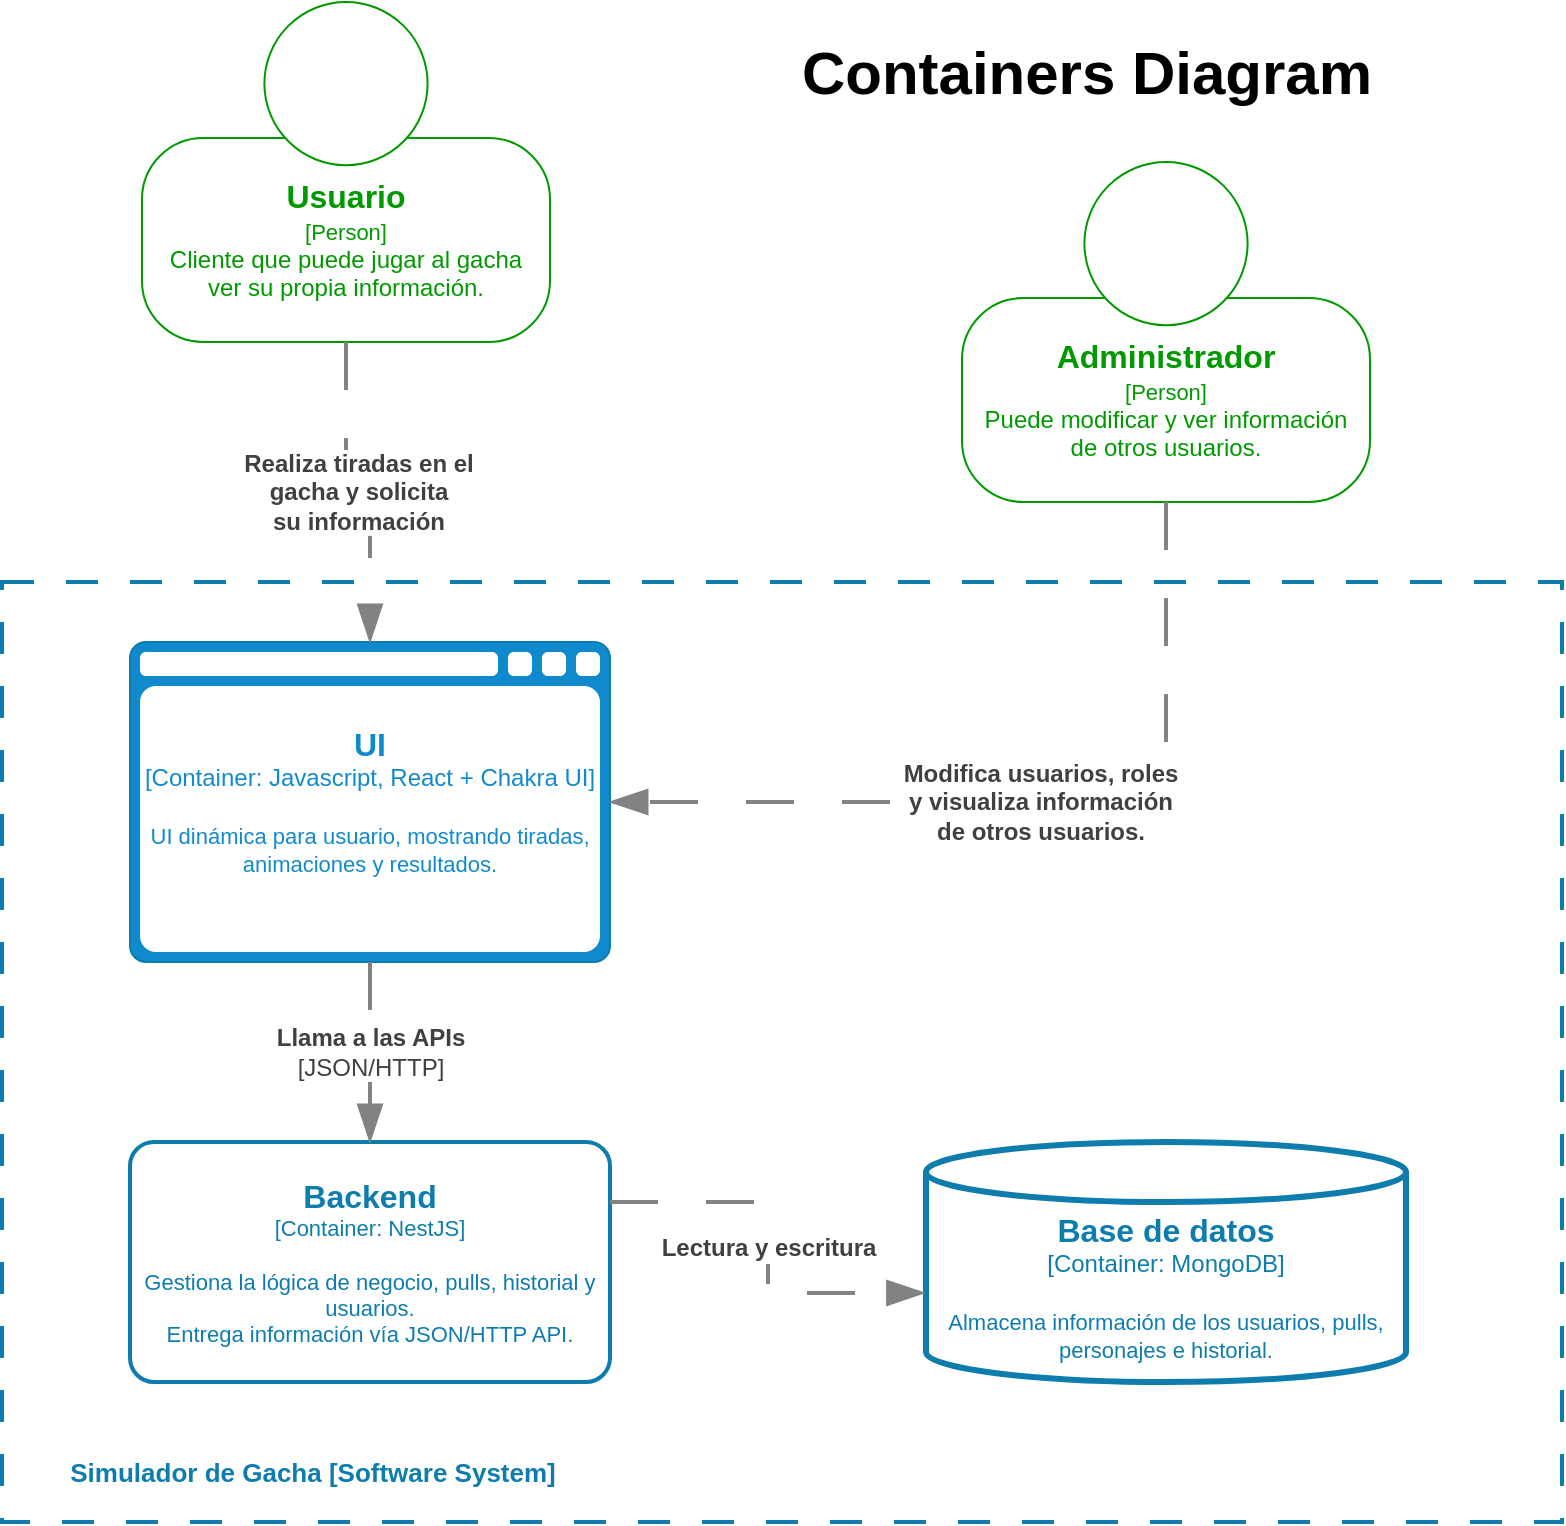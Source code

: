 <mxfile version="28.0.4">
  <diagram name="Página-1" id="YvWDdfnbkkGfdAt3rinw">
    <mxGraphModel dx="1426" dy="841" grid="1" gridSize="10" guides="1" tooltips="1" connect="1" arrows="1" fold="1" page="1" pageScale="1" pageWidth="827" pageHeight="1169" math="0" shadow="0">
      <root>
        <mxCell id="0" />
        <mxCell id="1" parent="0" />
        <mxCell id="SUk9in6WjwDjqGugAQpC-22" value="" style="rounded=0;whiteSpace=wrap;html=1;fillColor=none;dashed=1;dashPattern=8 8;strokeWidth=2;strokeColor=#0E7DAD;" vertex="1" parent="1">
          <mxGeometry x="140" y="440" width="780" height="470" as="geometry" />
        </mxCell>
        <mxCell id="SUk9in6WjwDjqGugAQpC-1" value="Containers Diagram" style="text;html=1;align=center;verticalAlign=middle;resizable=0;points=[];autosize=1;strokeColor=none;fillColor=none;fontSize=30;fontStyle=1" vertex="1" parent="1">
          <mxGeometry x="537" y="160" width="290" height="50" as="geometry" />
        </mxCell>
        <mxCell id="SUk9in6WjwDjqGugAQpC-2" value="" style="group;spacingLeft=10;spacingRight=10;" vertex="1" connectable="0" parent="1">
          <mxGeometry x="210" y="150" width="204" height="170" as="geometry" />
        </mxCell>
        <mxCell id="SUk9in6WjwDjqGugAQpC-3" value="&lt;font style=&quot;&quot;&gt;&lt;font style=&quot;font-size: 16px;&quot;&gt;&lt;b style=&quot;&quot;&gt;Usuario&lt;/b&gt;&lt;/font&gt;&lt;br&gt;&lt;font style=&quot;font-size: 11px;&quot;&gt;[Person]&lt;/font&gt;&lt;/font&gt;&lt;div&gt;&lt;font&gt;Cliente que puede jugar al gacha ver su propia información.&lt;/font&gt;&lt;/div&gt;" style="rounded=1;whiteSpace=wrap;html=1;arcSize=30;strokeColor=#009900;fontColor=#009900;spacingLeft=10;spacingRight=10;spacing=2;" vertex="1" parent="SUk9in6WjwDjqGugAQpC-2">
          <mxGeometry y="68" width="204" height="102" as="geometry" />
        </mxCell>
        <mxCell id="SUk9in6WjwDjqGugAQpC-4" value="" style="ellipse;whiteSpace=wrap;html=1;aspect=fixed;fontColor=#009900;strokeColor=#009900;" vertex="1" parent="SUk9in6WjwDjqGugAQpC-2">
          <mxGeometry x="61.2" width="81.6" height="81.6" as="geometry" />
        </mxCell>
        <object placeholders="1" c4Name="UI" c4Type="Container" c4Technology="Javascript, React + Chakra UI" c4Description="UI dinámica para usuario, mostrando tiradas, animaciones y resultados." label="&lt;font style=&quot;font-size: 16px&quot;&gt;&lt;b&gt;%c4Name%&lt;/b&gt;&lt;/font&gt;&lt;div&gt;[%c4Type%:&amp;nbsp;%c4Technology%]&lt;/div&gt;&lt;br&gt;&lt;div&gt;&lt;font style=&quot;font-size: 11px&quot;&gt;&lt;font&gt;%c4Description%&lt;/font&gt;&lt;/font&gt;&lt;/div&gt;" id="SUk9in6WjwDjqGugAQpC-6">
          <mxCell style="shape=mxgraph.c4.webBrowserContainer2;whiteSpace=wrap;html=1;boundedLbl=1;rounded=0;labelBackgroundColor=none;strokeColor=#118ACD;fillColor=none;strokeColor=#118ACD;strokeColor2=#0E7DAD;fontSize=12;fontColor=#118ACD;align=center;metaEdit=1;points=[[0.5,0,0],[1,0.25,0],[1,0.5,0],[1,0.75,0],[0.5,1,0],[0,0.75,0],[0,0.5,0],[0,0.25,0]];resizable=0;" vertex="1" parent="1">
            <mxGeometry x="204" y="470" width="240" height="160" as="geometry" />
          </mxCell>
        </object>
        <object placeholders="1" c4Type="Relationship" c4Description="Realiza tiradas en el&#xa; gacha y solicita &#xa;su información" label="&lt;div style=&quot;text-align: left&quot;&gt;&lt;div style=&quot;text-align: center&quot;&gt;&lt;b&gt;%c4Description%&lt;/b&gt;&lt;/div&gt;&lt;/div&gt;" id="SUk9in6WjwDjqGugAQpC-10">
          <mxCell style="endArrow=blockThin;html=1;fontSize=12;fontColor=#404040;strokeWidth=2;endFill=1;strokeColor=#828282;elbow=vertical;metaEdit=1;endSize=14;startSize=14;jumpStyle=arc;jumpSize=16;rounded=0;edgeStyle=orthogonalEdgeStyle;exitX=0.5;exitY=1;exitDx=0;exitDy=0;entryX=0.5;entryY=0;entryDx=0;entryDy=0;entryPerimeter=0;dashed=1;dashPattern=12 12;" edge="1" parent="1" source="SUk9in6WjwDjqGugAQpC-3" target="SUk9in6WjwDjqGugAQpC-6">
            <mxGeometry width="240" relative="1" as="geometry">
              <mxPoint x="150" y="520" as="sourcePoint" />
              <mxPoint x="440" y="410" as="targetPoint" />
            </mxGeometry>
          </mxCell>
        </object>
        <object placeholders="1" c4Name="Backend" c4Type="Container" c4Technology="NestJS" c4Description="Gestiona la lógica de negocio, pulls, historial y usuarios.&#xa;Entrega información vía JSON/HTTP API." label="&lt;font style=&quot;font-size: 16px&quot;&gt;&lt;b&gt;%c4Name%&lt;/b&gt;&lt;/font&gt;&lt;div&gt;[%c4Type%: %c4Technology%]&lt;/div&gt;&lt;br&gt;&lt;div&gt;&lt;font style=&quot;font-size: 11px&quot;&gt;&lt;font&gt;%c4Description%&lt;/font&gt;&lt;/font&gt;&lt;/div&gt;" id="SUk9in6WjwDjqGugAQpC-11">
          <mxCell style="rounded=1;whiteSpace=wrap;html=1;fontSize=11;labelBackgroundColor=none;fillColor=none;fontColor=#0E7DAD;align=center;arcSize=10;strokeColor=#0E7DAD;metaEdit=1;resizable=0;points=[[0.25,0,0],[0.5,0,0],[0.75,0,0],[1,0.25,0],[1,0.5,0],[1,0.75,0],[0.75,1,0],[0.5,1,0],[0.25,1,0],[0,0.75,0],[0,0.5,0],[0,0.25,0]];strokeWidth=2;" vertex="1" parent="1">
            <mxGeometry x="204" y="720" width="240" height="120" as="geometry" />
          </mxCell>
        </object>
        <object placeholders="1" c4Type="Relationship" c4Technology="JSON/HTTP" c4Description="Llama a las APIs" label="&lt;div style=&quot;text-align: left&quot;&gt;&lt;div style=&quot;text-align: center&quot;&gt;&lt;b&gt;%c4Description%&lt;/b&gt;&lt;/div&gt;&lt;div style=&quot;text-align: center&quot;&gt;[%c4Technology%]&lt;/div&gt;&lt;/div&gt;" id="SUk9in6WjwDjqGugAQpC-12">
          <mxCell style="endArrow=blockThin;html=1;fontSize=12;fontColor=#404040;strokeWidth=2;endFill=1;strokeColor=#828282;elbow=vertical;metaEdit=1;endSize=14;startSize=14;jumpStyle=arc;jumpSize=16;rounded=0;edgeStyle=orthogonalEdgeStyle;exitX=0.5;exitY=1;exitDx=0;exitDy=0;exitPerimeter=0;entryX=0.5;entryY=0;entryDx=0;entryDy=0;entryPerimeter=0;dashed=1;dashPattern=12 12;" edge="1" parent="1" source="SUk9in6WjwDjqGugAQpC-6" target="SUk9in6WjwDjqGugAQpC-11">
            <mxGeometry width="240" relative="1" as="geometry">
              <mxPoint x="170" y="670" as="sourcePoint" />
              <mxPoint x="410" y="670" as="targetPoint" />
              <mxPoint as="offset" />
            </mxGeometry>
          </mxCell>
        </object>
        <object placeholders="1" c4Name="Base de datos" c4Type="Container" c4Technology="MongoDB" c4Description="Almacena información de los usuarios, pulls, personajes e historial." label="&lt;font style=&quot;font-size: 16px&quot;&gt;&lt;b&gt;%c4Name%&lt;/b&gt;&lt;/font&gt;&lt;div&gt;[%c4Type%:&amp;nbsp;%c4Technology%]&lt;/div&gt;&lt;br&gt;&lt;div&gt;&lt;font style=&quot;font-size: 11px&quot;&gt;&lt;font&gt;%c4Description%&lt;/font&gt;&lt;/font&gt;&lt;/div&gt;" id="SUk9in6WjwDjqGugAQpC-14">
          <mxCell style="shape=cylinder3;size=15;whiteSpace=wrap;html=1;boundedLbl=1;rounded=0;labelBackgroundColor=none;fillColor=none;fontSize=12;fontColor=#0E7DAD;align=center;strokeColor=#0E7DAD;metaEdit=1;points=[[0.5,0,0],[1,0.25,0],[1,0.5,0],[1,0.75,0],[0.5,1,0],[0,0.75,0],[0,0.5,0],[0,0.25,0]];resizable=0;strokeWidth=3;" vertex="1" parent="1">
            <mxGeometry x="602" y="720" width="240" height="120" as="geometry" />
          </mxCell>
        </object>
        <object placeholders="1" c4Type="Relationship" c4Description="Lectura y escritura" label="&lt;div style=&quot;text-align: left&quot;&gt;&lt;div style=&quot;text-align: center&quot;&gt;&lt;b&gt;%c4Description%&lt;/b&gt;&lt;/div&gt;&lt;/div&gt;" id="SUk9in6WjwDjqGugAQpC-15">
          <mxCell style="endArrow=blockThin;html=1;fontSize=12;fontColor=#404040;strokeWidth=2;endFill=1;strokeColor=#828282;elbow=vertical;metaEdit=1;endSize=14;startSize=14;jumpStyle=arc;jumpSize=16;rounded=0;edgeStyle=orthogonalEdgeStyle;exitX=1;exitY=0.25;exitDx=0;exitDy=0;exitPerimeter=0;entryX=-0.003;entryY=0.629;entryDx=0;entryDy=0;entryPerimeter=0;dashed=1;dashPattern=12 12;" edge="1" parent="1" source="SUk9in6WjwDjqGugAQpC-11" target="SUk9in6WjwDjqGugAQpC-14">
            <mxGeometry width="240" relative="1" as="geometry">
              <mxPoint x="530" y="880" as="sourcePoint" />
              <mxPoint x="670" y="780" as="targetPoint" />
            </mxGeometry>
          </mxCell>
        </object>
        <mxCell id="SUk9in6WjwDjqGugAQpC-16" value="" style="group;spacingLeft=10;spacingRight=10;" vertex="1" connectable="0" parent="1">
          <mxGeometry x="620" y="230" width="204" height="170" as="geometry" />
        </mxCell>
        <mxCell id="SUk9in6WjwDjqGugAQpC-17" value="&lt;font style=&quot;&quot;&gt;&lt;font style=&quot;font-size: 16px;&quot;&gt;&lt;b style=&quot;&quot;&gt;Administrador&lt;/b&gt;&lt;/font&gt;&lt;br&gt;&lt;font style=&quot;font-size: 11px;&quot;&gt;[Person]&lt;/font&gt;&lt;/font&gt;&lt;div&gt;&lt;font&gt;Puede modificar y ver información de otros usuarios.&lt;/font&gt;&lt;/div&gt;" style="rounded=1;whiteSpace=wrap;html=1;arcSize=30;strokeColor=#009900;fontColor=#009900;spacingLeft=10;spacingRight=10;spacing=2;" vertex="1" parent="SUk9in6WjwDjqGugAQpC-16">
          <mxGeometry y="68" width="204" height="102" as="geometry" />
        </mxCell>
        <mxCell id="SUk9in6WjwDjqGugAQpC-18" value="" style="ellipse;whiteSpace=wrap;html=1;aspect=fixed;fontColor=#009900;strokeColor=#009900;" vertex="1" parent="SUk9in6WjwDjqGugAQpC-16">
          <mxGeometry x="61.2" width="81.6" height="81.6" as="geometry" />
        </mxCell>
        <object placeholders="1" c4Type="Relationship" c4Description="Modifica usuarios, roles &#xa;y visualiza información &#xa;de otros usuarios." label="&lt;div style=&quot;text-align: left&quot;&gt;&lt;div style=&quot;text-align: center&quot;&gt;&lt;b&gt;%c4Description%&lt;/b&gt;&lt;/div&gt;&lt;/div&gt;" id="SUk9in6WjwDjqGugAQpC-20">
          <mxCell style="endArrow=blockThin;html=1;fontSize=12;fontColor=#404040;strokeWidth=2;endFill=1;strokeColor=#828282;elbow=vertical;metaEdit=1;endSize=14;startSize=14;jumpStyle=arc;jumpSize=16;rounded=0;edgeStyle=orthogonalEdgeStyle;exitX=0.5;exitY=1;exitDx=0;exitDy=0;entryX=1;entryY=0.5;entryDx=0;entryDy=0;entryPerimeter=0;dashed=1;dashPattern=12 12;" edge="1" parent="1" source="SUk9in6WjwDjqGugAQpC-17" target="SUk9in6WjwDjqGugAQpC-6">
            <mxGeometry x="-0.002" width="240" relative="1" as="geometry">
              <mxPoint x="640" y="500" as="sourcePoint" />
              <mxPoint x="792" y="560" as="targetPoint" />
              <mxPoint as="offset" />
            </mxGeometry>
          </mxCell>
        </object>
        <mxCell id="SUk9in6WjwDjqGugAQpC-23" value="Simulador de Gacha [Software System]" style="text;html=1;align=center;verticalAlign=middle;resizable=0;points=[];autosize=1;strokeColor=none;fillColor=none;fontColor=#0E7DAD;fontStyle=1;fontSize=13;" vertex="1" parent="1">
          <mxGeometry x="170" y="870" width="250" height="30" as="geometry" />
        </mxCell>
      </root>
    </mxGraphModel>
  </diagram>
</mxfile>
